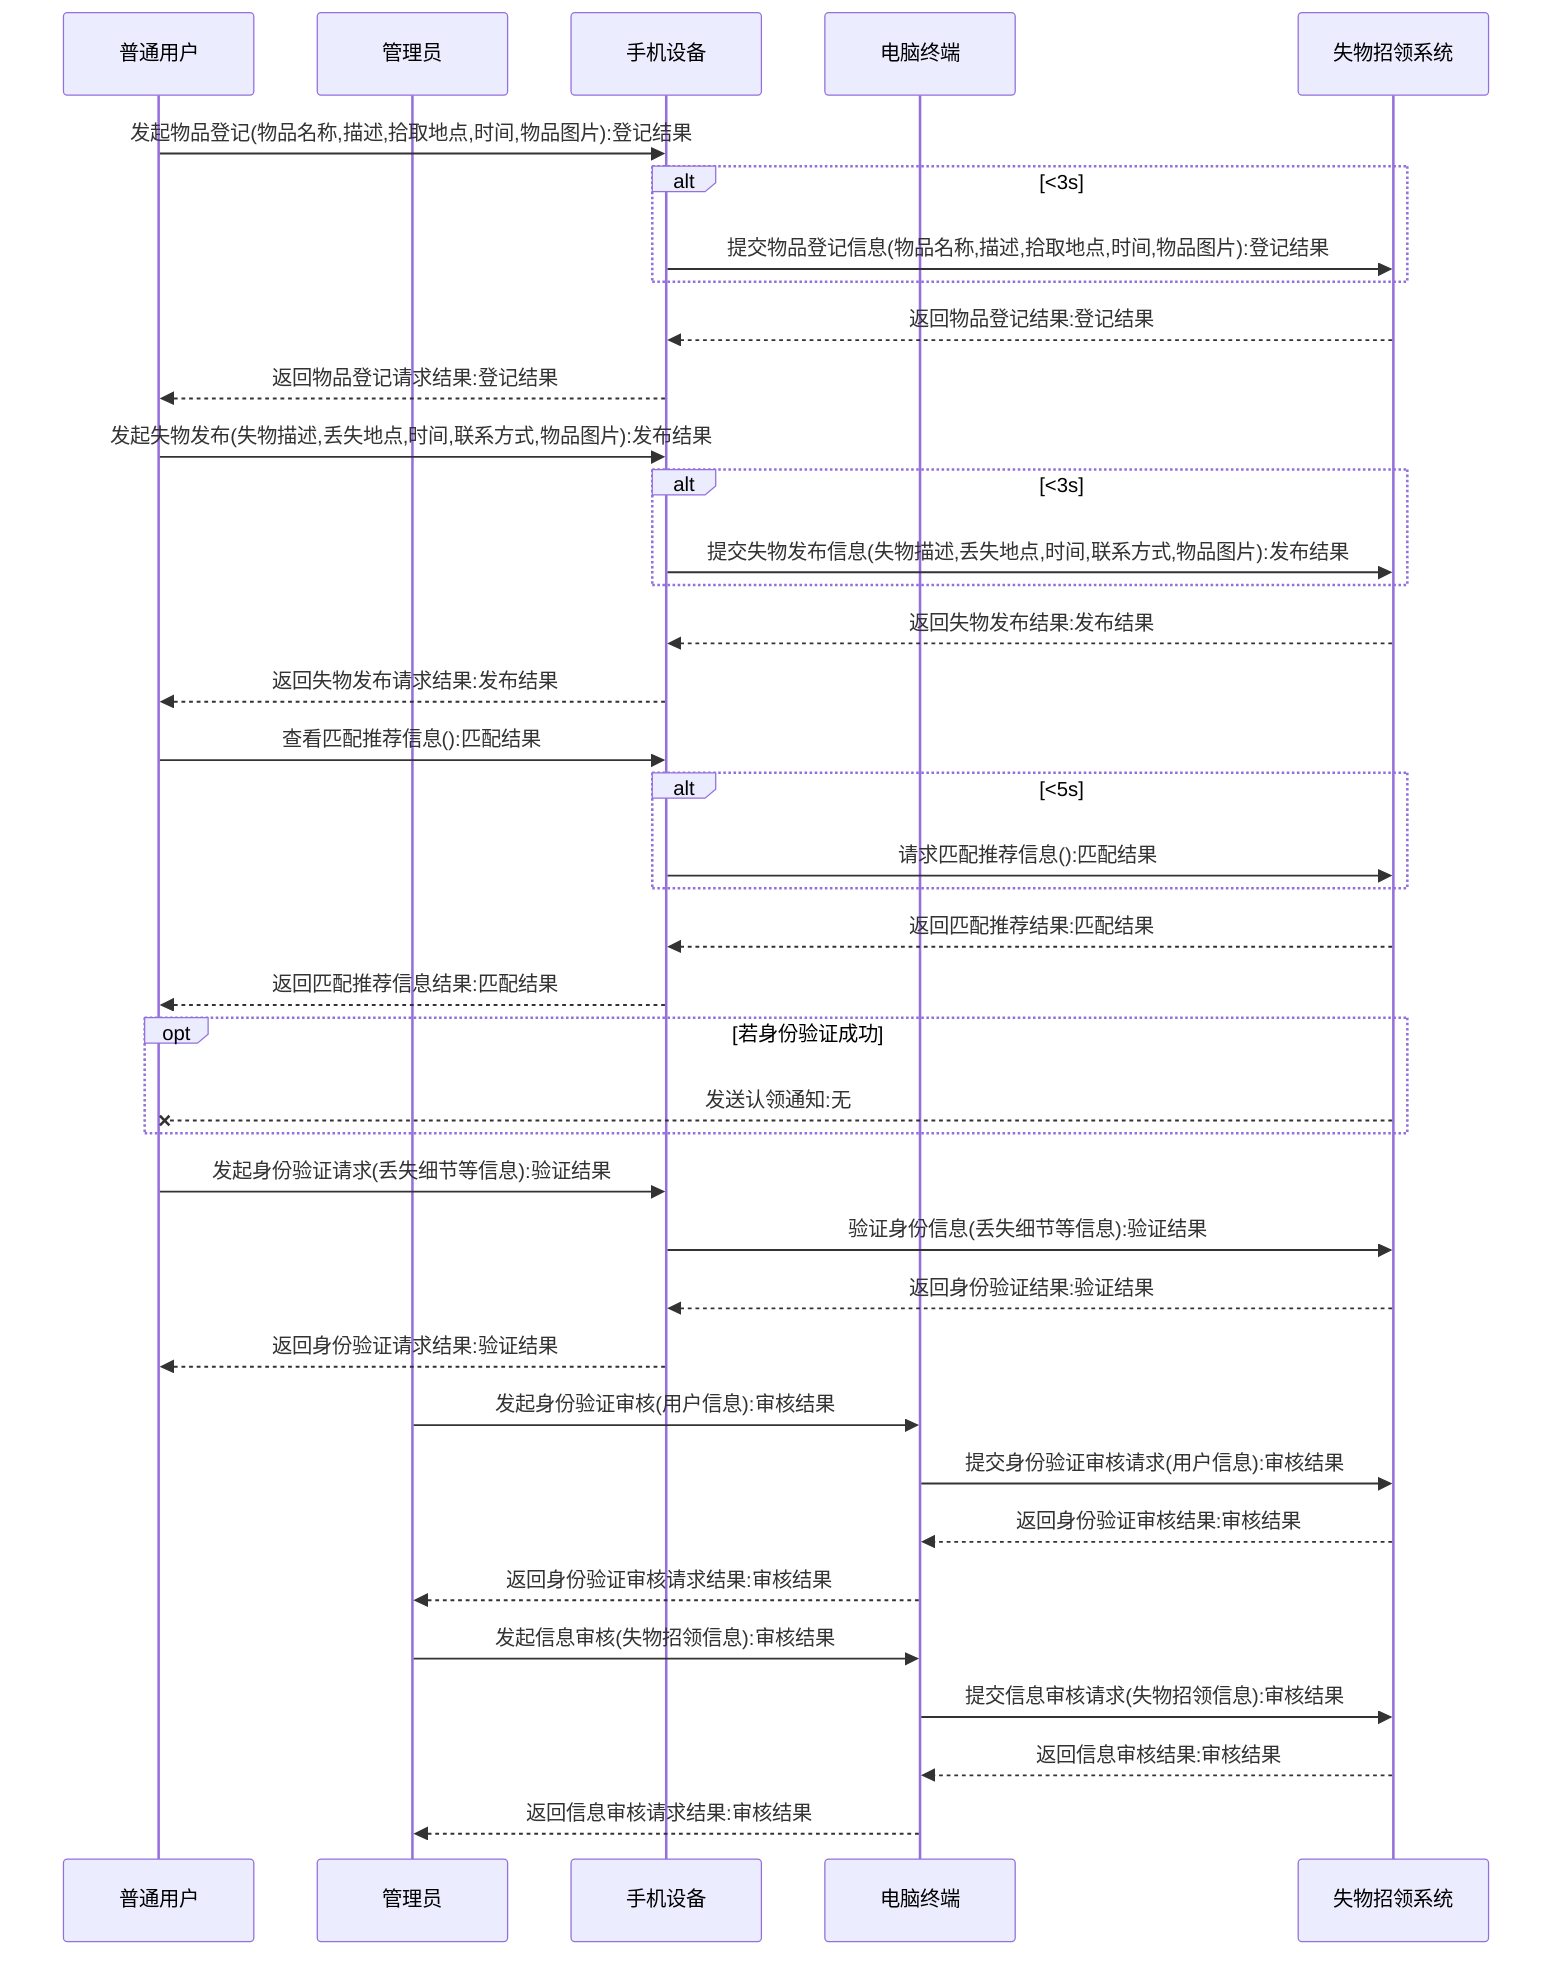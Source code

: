 sequenceDiagram
    participant 普通用户
    participant 管理员
    participant 手机设备
    participant 电脑终端
    participant 失物招领系统
    普通用户->>手机设备: 发起物品登记(物品名称,描述,拾取地点,时间,物品图片):登记结果
    alt <3s
        手机设备->>失物招领系统: 提交物品登记信息(物品名称,描述,拾取地点,时间,物品图片):登记结果
    end
    失物招领系统-->>手机设备: 返回物品登记结果:登记结果
    手机设备-->>普通用户: 返回物品登记请求结果:登记结果
    普通用户->>手机设备: 发起失物发布(失物描述,丢失地点,时间,联系方式,物品图片):发布结果
    alt <3s
        手机设备->>失物招领系统: 提交失物发布信息(失物描述,丢失地点,时间,联系方式,物品图片):发布结果
    end
    失物招领系统-->>手机设备: 返回失物发布结果:发布结果
    手机设备-->>普通用户: 返回失物发布请求结果:发布结果
    普通用户->>手机设备: 查看匹配推荐信息():匹配结果
    alt <5s
        手机设备->>失物招领系统: 请求匹配推荐信息():匹配结果
    end
    失物招领系统-->>手机设备: 返回匹配推荐结果:匹配结果
    手机设备-->>普通用户: 返回匹配推荐信息结果:匹配结果
    opt 若身份验证成功
        失物招领系统--x普通用户: 发送认领通知:无
    end
    普通用户->>手机设备: 发起身份验证请求(丢失细节等信息):验证结果
    手机设备->>失物招领系统: 验证身份信息(丢失细节等信息):验证结果
    失物招领系统-->>手机设备: 返回身份验证结果:验证结果
    手机设备-->>普通用户: 返回身份验证请求结果:验证结果
    管理员->>电脑终端: 发起身份验证审核(用户信息):审核结果
    电脑终端->>失物招领系统: 提交身份验证审核请求(用户信息):审核结果
    失物招领系统-->>电脑终端: 返回身份验证审核结果:审核结果
    电脑终端-->>管理员: 返回身份验证审核请求结果:审核结果
    管理员->>电脑终端: 发起信息审核(失物招领信息):审核结果
    电脑终端->>失物招领系统: 提交信息审核请求(失物招领信息):审核结果
    失物招领系统-->>电脑终端: 返回信息审核结果:审核结果
    电脑终端-->>管理员: 返回信息审核请求结果:审核结果